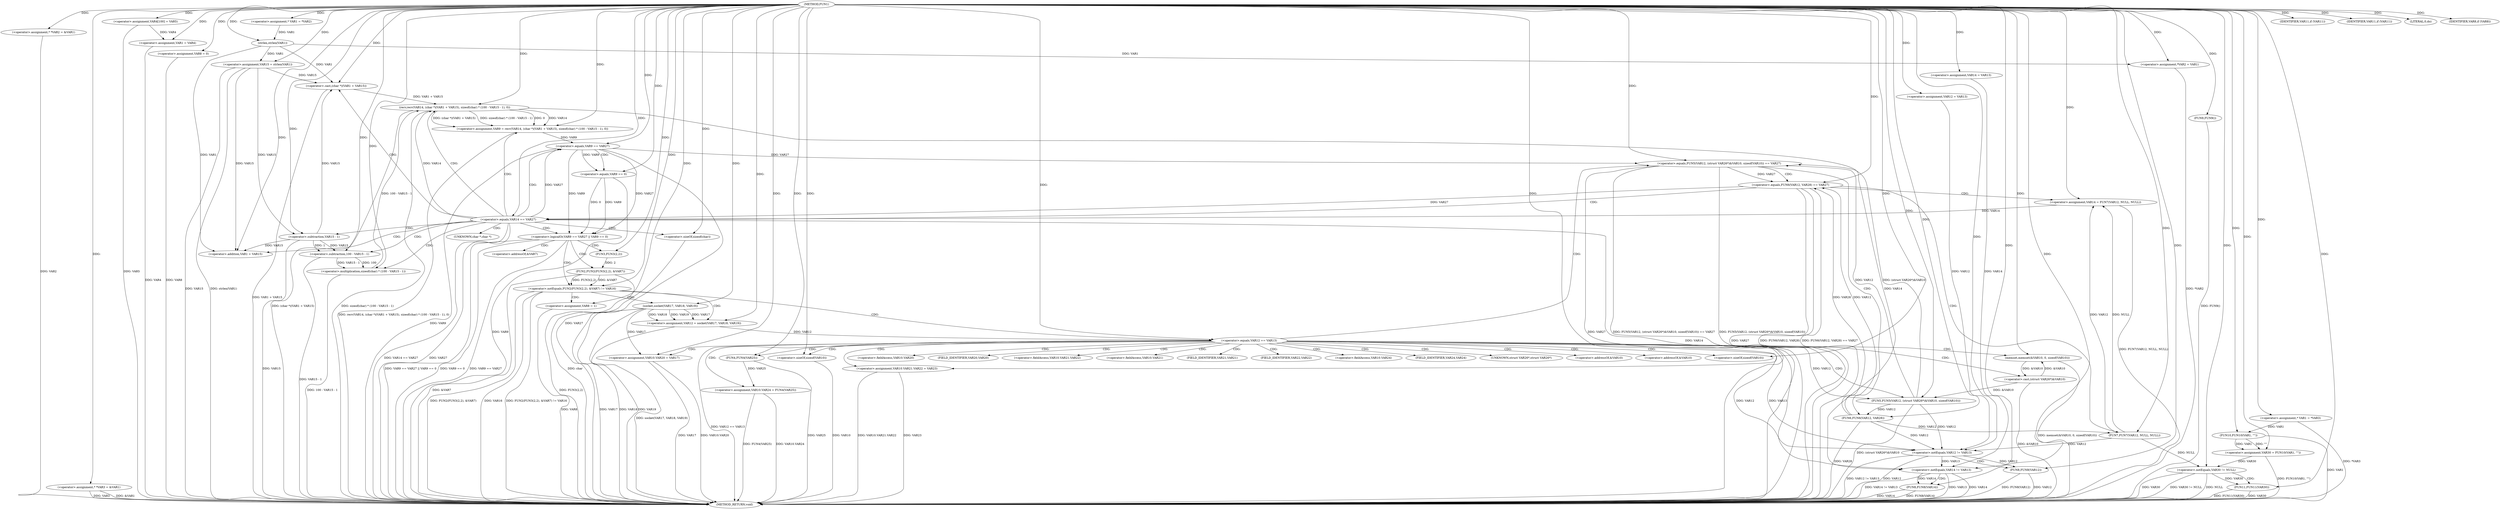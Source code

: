 digraph FUN1 {  
"1000100" [label = "(METHOD,FUN1)" ]
"1000310" [label = "(METHOD_RETURN,void)" ]
"1000104" [label = "(<operator>.assignment,* *VAR2 = &VAR1)" ]
"1000109" [label = "(<operator>.assignment,* *VAR3 = &VAR1)" ]
"1000114" [label = "(<operator>.assignment,VAR4[100] = VAR5)" ]
"1000117" [label = "(<operator>.assignment,VAR1 = VAR4)" ]
"1000122" [label = "(<operator>.assignment,* VAR1 = *VAR2)" ]
"1000129" [label = "(<operator>.assignment,VAR8 = 0)" ]
"1000136" [label = "(<operator>.assignment,VAR12 = VAR13)" ]
"1000140" [label = "(<operator>.assignment,VAR14 = VAR13)" ]
"1000144" [label = "(<operator>.assignment,VAR15 = strlen(VAR1))" ]
"1000146" [label = "(strlen,strlen(VAR1))" ]
"1000151" [label = "(<operator>.notEquals,FUN2(FUN3(2,2), &VAR7) != VAR16)" ]
"1000152" [label = "(FUN2,FUN2(FUN3(2,2), &VAR7))" ]
"1000153" [label = "(FUN3,FUN3(2,2))" ]
"1000161" [label = "(<operator>.assignment,VAR8 = 1)" ]
"1000164" [label = "(<operator>.assignment,VAR12 = socket(VAR17, VAR18, VAR19))" ]
"1000166" [label = "(socket,socket(VAR17, VAR18, VAR19))" ]
"1000171" [label = "(<operator>.equals,VAR12 == VAR13)" ]
"1000176" [label = "(memset,memset(&VAR10, 0, sizeof(VAR10)))" ]
"1000180" [label = "(<operator>.sizeOf,sizeof(VAR10))" ]
"1000182" [label = "(<operator>.assignment,VAR10.VAR20 = VAR17)" ]
"1000187" [label = "(<operator>.assignment,VAR10.VAR21.VAR22 = VAR23)" ]
"1000194" [label = "(<operator>.assignment,VAR10.VAR24 = FUN4(VAR25))" ]
"1000198" [label = "(FUN4,FUN4(VAR25))" ]
"1000201" [label = "(<operator>.equals,FUN5(VAR12, (struct VAR26*)&VAR10, sizeof(VAR10)) == VAR27)" ]
"1000202" [label = "(FUN5,FUN5(VAR12, (struct VAR26*)&VAR10, sizeof(VAR10)))" ]
"1000204" [label = "(<operator>.cast,(struct VAR26*)&VAR10)" ]
"1000208" [label = "(<operator>.sizeOf,sizeof(VAR10))" ]
"1000214" [label = "(<operator>.equals,FUN6(VAR12, VAR28) == VAR27)" ]
"1000215" [label = "(FUN6,FUN6(VAR12, VAR28))" ]
"1000221" [label = "(<operator>.assignment,VAR14 = FUN7(VAR12, NULL, NULL))" ]
"1000223" [label = "(FUN7,FUN7(VAR12, NULL, NULL))" ]
"1000228" [label = "(<operator>.equals,VAR14 == VAR27)" ]
"1000233" [label = "(<operator>.assignment,VAR9 = recv(VAR14, (char *)(VAR1 + VAR15), sizeof(char) * (100 - VAR15 - 1), 0))" ]
"1000235" [label = "(recv,recv(VAR14, (char *)(VAR1 + VAR15), sizeof(char) * (100 - VAR15 - 1), 0))" ]
"1000237" [label = "(<operator>.cast,(char *)(VAR1 + VAR15))" ]
"1000239" [label = "(<operator>.addition,VAR1 + VAR15)" ]
"1000242" [label = "(<operator>.multiplication,sizeof(char) * (100 - VAR15 - 1))" ]
"1000243" [label = "(<operator>.sizeOf,sizeof(char))" ]
"1000245" [label = "(<operator>.subtraction,100 - VAR15 - 1)" ]
"1000247" [label = "(<operator>.subtraction,VAR15 - 1)" ]
"1000252" [label = "(<operator>.logicalOr,VAR9 == VAR27 || VAR9 == 0)" ]
"1000253" [label = "(<operator>.equals,VAR9 == VAR27)" ]
"1000256" [label = "(<operator>.equals,VAR9 == 0)" ]
"1000262" [label = "(IDENTIFIER,VAR11,if (VAR11))" ]
"1000265" [label = "(IDENTIFIER,VAR11,if (VAR11))" ]
"1000267" [label = "(LITERAL,0,do)" ]
"1000269" [label = "(<operator>.notEquals,VAR12 != VAR13)" ]
"1000273" [label = "(FUN8,FUN8(VAR12))" ]
"1000276" [label = "(<operator>.notEquals,VAR14 != VAR13)" ]
"1000280" [label = "(FUN8,FUN8(VAR14))" ]
"1000283" [label = "(IDENTIFIER,VAR8,if (VAR8))" ]
"1000285" [label = "(FUN9,FUN9())" ]
"1000286" [label = "(<operator>.assignment,*VAR2 = VAR1)" ]
"1000292" [label = "(<operator>.assignment,* VAR1 = *VAR3)" ]
"1000298" [label = "(<operator>.assignment,VAR30 = FUN10(VAR1, \"\"))" ]
"1000300" [label = "(FUN10,FUN10(VAR1, \"\"))" ]
"1000304" [label = "(<operator>.notEquals,VAR30 != NULL)" ]
"1000308" [label = "(FUN11,FUN11(VAR30))" ]
"1000156" [label = "(<operator>.addressOf,&VAR7)" ]
"1000177" [label = "(<operator>.addressOf,&VAR10)" ]
"1000183" [label = "(<operator>.fieldAccess,VAR10.VAR20)" ]
"1000185" [label = "(FIELD_IDENTIFIER,VAR20,VAR20)" ]
"1000188" [label = "(<operator>.fieldAccess,VAR10.VAR21.VAR22)" ]
"1000189" [label = "(<operator>.fieldAccess,VAR10.VAR21)" ]
"1000191" [label = "(FIELD_IDENTIFIER,VAR21,VAR21)" ]
"1000192" [label = "(FIELD_IDENTIFIER,VAR22,VAR22)" ]
"1000195" [label = "(<operator>.fieldAccess,VAR10.VAR24)" ]
"1000197" [label = "(FIELD_IDENTIFIER,VAR24,VAR24)" ]
"1000205" [label = "(UNKNOWN,struct VAR26*,struct VAR26*)" ]
"1000206" [label = "(<operator>.addressOf,&VAR10)" ]
"1000238" [label = "(UNKNOWN,char *,char *)" ]
  "1000286" -> "1000310"  [ label = "DDG: *VAR2"] 
  "1000104" -> "1000310"  [ label = "DDG: VAR2"] 
  "1000300" -> "1000310"  [ label = "DDG: VAR1"] 
  "1000152" -> "1000310"  [ label = "DDG: FUN3(2,2)"] 
  "1000276" -> "1000310"  [ label = "DDG: VAR13"] 
  "1000152" -> "1000310"  [ label = "DDG: &VAR7"] 
  "1000187" -> "1000310"  [ label = "DDG: VAR10.VAR21.VAR22"] 
  "1000247" -> "1000310"  [ label = "DDG: VAR15"] 
  "1000166" -> "1000310"  [ label = "DDG: VAR18"] 
  "1000129" -> "1000310"  [ label = "DDG: VAR8"] 
  "1000308" -> "1000310"  [ label = "DDG: VAR30"] 
  "1000182" -> "1000310"  [ label = "DDG: VAR17"] 
  "1000201" -> "1000310"  [ label = "DDG: FUN5(VAR12, (struct VAR26*)&VAR10, sizeof(VAR10)) == VAR27"] 
  "1000221" -> "1000310"  [ label = "DDG: FUN7(VAR12, NULL, NULL)"] 
  "1000235" -> "1000310"  [ label = "DDG: (char *)(VAR1 + VAR15)"] 
  "1000208" -> "1000310"  [ label = "DDG: VAR10"] 
  "1000285" -> "1000310"  [ label = "DDG: FUN9()"] 
  "1000201" -> "1000310"  [ label = "DDG: VAR27"] 
  "1000292" -> "1000310"  [ label = "DDG: *VAR3"] 
  "1000151" -> "1000310"  [ label = "DDG: FUN2(FUN3(2,2), &VAR7) != VAR16"] 
  "1000237" -> "1000310"  [ label = "DDG: VAR1 + VAR15"] 
  "1000252" -> "1000310"  [ label = "DDG: VAR9 == VAR27"] 
  "1000166" -> "1000310"  [ label = "DDG: VAR19"] 
  "1000233" -> "1000310"  [ label = "DDG: recv(VAR14, (char *)(VAR1 + VAR15), sizeof(char) * (100 - VAR15 - 1), 0)"] 
  "1000280" -> "1000310"  [ label = "DDG: FUN8(VAR14)"] 
  "1000304" -> "1000310"  [ label = "DDG: VAR30 != NULL"] 
  "1000253" -> "1000310"  [ label = "DDG: VAR27"] 
  "1000215" -> "1000310"  [ label = "DDG: VAR28"] 
  "1000228" -> "1000310"  [ label = "DDG: VAR14 == VAR27"] 
  "1000214" -> "1000310"  [ label = "DDG: FUN6(VAR12, VAR28) == VAR27"] 
  "1000253" -> "1000310"  [ label = "DDG: VAR9"] 
  "1000304" -> "1000310"  [ label = "DDG: VAR30"] 
  "1000204" -> "1000310"  [ label = "DDG: &VAR10"] 
  "1000194" -> "1000310"  [ label = "DDG: VAR10.VAR24"] 
  "1000151" -> "1000310"  [ label = "DDG: FUN2(FUN3(2,2), &VAR7)"] 
  "1000269" -> "1000310"  [ label = "DDG: VAR12 != VAR13"] 
  "1000164" -> "1000310"  [ label = "DDG: socket(VAR17, VAR18, VAR19)"] 
  "1000252" -> "1000310"  [ label = "DDG: VAR9 == VAR27 || VAR9 == 0"] 
  "1000151" -> "1000310"  [ label = "DDG: VAR16"] 
  "1000166" -> "1000310"  [ label = "DDG: VAR17"] 
  "1000214" -> "1000310"  [ label = "DDG: VAR27"] 
  "1000273" -> "1000310"  [ label = "DDG: VAR12"] 
  "1000304" -> "1000310"  [ label = "DDG: NULL"] 
  "1000176" -> "1000310"  [ label = "DDG: memset(&VAR10, 0, sizeof(VAR10))"] 
  "1000276" -> "1000310"  [ label = "DDG: VAR14 != VAR13"] 
  "1000298" -> "1000310"  [ label = "DDG: FUN10(VAR1, \"\")"] 
  "1000198" -> "1000310"  [ label = "DDG: VAR25"] 
  "1000273" -> "1000310"  [ label = "DDG: FUN8(VAR12)"] 
  "1000187" -> "1000310"  [ label = "DDG: VAR23"] 
  "1000280" -> "1000310"  [ label = "DDG: VAR14"] 
  "1000109" -> "1000310"  [ label = "DDG: VAR3"] 
  "1000228" -> "1000310"  [ label = "DDG: VAR27"] 
  "1000276" -> "1000310"  [ label = "DDG: VAR14"] 
  "1000235" -> "1000310"  [ label = "DDG: sizeof(char) * (100 - VAR15 - 1)"] 
  "1000144" -> "1000310"  [ label = "DDG: VAR15"] 
  "1000171" -> "1000310"  [ label = "DDG: VAR12 == VAR13"] 
  "1000214" -> "1000310"  [ label = "DDG: FUN6(VAR12, VAR28)"] 
  "1000243" -> "1000310"  [ label = "DDG: char"] 
  "1000269" -> "1000310"  [ label = "DDG: VAR12"] 
  "1000256" -> "1000310"  [ label = "DDG: VAR9"] 
  "1000242" -> "1000310"  [ label = "DDG: 100 - VAR15 - 1"] 
  "1000252" -> "1000310"  [ label = "DDG: VAR9 == 0"] 
  "1000117" -> "1000310"  [ label = "DDG: VAR4"] 
  "1000308" -> "1000310"  [ label = "DDG: FUN11(VAR30)"] 
  "1000161" -> "1000310"  [ label = "DDG: VAR8"] 
  "1000144" -> "1000310"  [ label = "DDG: strlen(VAR1)"] 
  "1000114" -> "1000310"  [ label = "DDG: VAR5"] 
  "1000182" -> "1000310"  [ label = "DDG: VAR10.VAR20"] 
  "1000109" -> "1000310"  [ label = "DDG: &VAR1"] 
  "1000245" -> "1000310"  [ label = "DDG: VAR15 - 1"] 
  "1000201" -> "1000310"  [ label = "DDG: FUN5(VAR12, (struct VAR26*)&VAR10, sizeof(VAR10))"] 
  "1000202" -> "1000310"  [ label = "DDG: (struct VAR26*)&VAR10"] 
  "1000194" -> "1000310"  [ label = "DDG: FUN4(VAR25)"] 
  "1000100" -> "1000104"  [ label = "DDG: "] 
  "1000100" -> "1000109"  [ label = "DDG: "] 
  "1000100" -> "1000114"  [ label = "DDG: "] 
  "1000114" -> "1000117"  [ label = "DDG: VAR4"] 
  "1000100" -> "1000117"  [ label = "DDG: "] 
  "1000100" -> "1000122"  [ label = "DDG: "] 
  "1000100" -> "1000129"  [ label = "DDG: "] 
  "1000100" -> "1000136"  [ label = "DDG: "] 
  "1000100" -> "1000140"  [ label = "DDG: "] 
  "1000146" -> "1000144"  [ label = "DDG: VAR1"] 
  "1000100" -> "1000144"  [ label = "DDG: "] 
  "1000122" -> "1000146"  [ label = "DDG: VAR1"] 
  "1000100" -> "1000146"  [ label = "DDG: "] 
  "1000152" -> "1000151"  [ label = "DDG: FUN3(2,2)"] 
  "1000152" -> "1000151"  [ label = "DDG: &VAR7"] 
  "1000153" -> "1000152"  [ label = "DDG: 2"] 
  "1000100" -> "1000153"  [ label = "DDG: "] 
  "1000100" -> "1000151"  [ label = "DDG: "] 
  "1000100" -> "1000161"  [ label = "DDG: "] 
  "1000166" -> "1000164"  [ label = "DDG: VAR17"] 
  "1000166" -> "1000164"  [ label = "DDG: VAR18"] 
  "1000166" -> "1000164"  [ label = "DDG: VAR19"] 
  "1000100" -> "1000164"  [ label = "DDG: "] 
  "1000100" -> "1000166"  [ label = "DDG: "] 
  "1000164" -> "1000171"  [ label = "DDG: VAR12"] 
  "1000100" -> "1000171"  [ label = "DDG: "] 
  "1000204" -> "1000176"  [ label = "DDG: &VAR10"] 
  "1000100" -> "1000176"  [ label = "DDG: "] 
  "1000100" -> "1000180"  [ label = "DDG: "] 
  "1000166" -> "1000182"  [ label = "DDG: VAR17"] 
  "1000100" -> "1000182"  [ label = "DDG: "] 
  "1000100" -> "1000187"  [ label = "DDG: "] 
  "1000198" -> "1000194"  [ label = "DDG: VAR25"] 
  "1000100" -> "1000198"  [ label = "DDG: "] 
  "1000202" -> "1000201"  [ label = "DDG: VAR12"] 
  "1000202" -> "1000201"  [ label = "DDG: (struct VAR26*)&VAR10"] 
  "1000171" -> "1000202"  [ label = "DDG: VAR12"] 
  "1000100" -> "1000202"  [ label = "DDG: "] 
  "1000204" -> "1000202"  [ label = "DDG: &VAR10"] 
  "1000176" -> "1000204"  [ label = "DDG: &VAR10"] 
  "1000100" -> "1000208"  [ label = "DDG: "] 
  "1000253" -> "1000201"  [ label = "DDG: VAR27"] 
  "1000100" -> "1000201"  [ label = "DDG: "] 
  "1000215" -> "1000214"  [ label = "DDG: VAR12"] 
  "1000215" -> "1000214"  [ label = "DDG: VAR28"] 
  "1000202" -> "1000215"  [ label = "DDG: VAR12"] 
  "1000100" -> "1000215"  [ label = "DDG: "] 
  "1000201" -> "1000214"  [ label = "DDG: VAR27"] 
  "1000100" -> "1000214"  [ label = "DDG: "] 
  "1000223" -> "1000221"  [ label = "DDG: VAR12"] 
  "1000223" -> "1000221"  [ label = "DDG: NULL"] 
  "1000100" -> "1000221"  [ label = "DDG: "] 
  "1000215" -> "1000223"  [ label = "DDG: VAR12"] 
  "1000100" -> "1000223"  [ label = "DDG: "] 
  "1000221" -> "1000228"  [ label = "DDG: VAR14"] 
  "1000100" -> "1000228"  [ label = "DDG: "] 
  "1000214" -> "1000228"  [ label = "DDG: VAR27"] 
  "1000235" -> "1000233"  [ label = "DDG: VAR14"] 
  "1000235" -> "1000233"  [ label = "DDG: (char *)(VAR1 + VAR15)"] 
  "1000235" -> "1000233"  [ label = "DDG: sizeof(char) * (100 - VAR15 - 1)"] 
  "1000235" -> "1000233"  [ label = "DDG: 0"] 
  "1000100" -> "1000233"  [ label = "DDG: "] 
  "1000228" -> "1000235"  [ label = "DDG: VAR14"] 
  "1000100" -> "1000235"  [ label = "DDG: "] 
  "1000237" -> "1000235"  [ label = "DDG: VAR1 + VAR15"] 
  "1000146" -> "1000237"  [ label = "DDG: VAR1"] 
  "1000100" -> "1000237"  [ label = "DDG: "] 
  "1000247" -> "1000237"  [ label = "DDG: VAR15"] 
  "1000144" -> "1000237"  [ label = "DDG: VAR15"] 
  "1000146" -> "1000239"  [ label = "DDG: VAR1"] 
  "1000100" -> "1000239"  [ label = "DDG: "] 
  "1000247" -> "1000239"  [ label = "DDG: VAR15"] 
  "1000144" -> "1000239"  [ label = "DDG: VAR15"] 
  "1000242" -> "1000235"  [ label = "DDG: 100 - VAR15 - 1"] 
  "1000100" -> "1000242"  [ label = "DDG: "] 
  "1000100" -> "1000243"  [ label = "DDG: "] 
  "1000245" -> "1000242"  [ label = "DDG: 100"] 
  "1000245" -> "1000242"  [ label = "DDG: VAR15 - 1"] 
  "1000100" -> "1000245"  [ label = "DDG: "] 
  "1000247" -> "1000245"  [ label = "DDG: VAR15"] 
  "1000247" -> "1000245"  [ label = "DDG: 1"] 
  "1000100" -> "1000247"  [ label = "DDG: "] 
  "1000144" -> "1000247"  [ label = "DDG: VAR15"] 
  "1000253" -> "1000252"  [ label = "DDG: VAR9"] 
  "1000253" -> "1000252"  [ label = "DDG: VAR27"] 
  "1000233" -> "1000253"  [ label = "DDG: VAR9"] 
  "1000100" -> "1000253"  [ label = "DDG: "] 
  "1000228" -> "1000253"  [ label = "DDG: VAR27"] 
  "1000256" -> "1000252"  [ label = "DDG: VAR9"] 
  "1000256" -> "1000252"  [ label = "DDG: 0"] 
  "1000253" -> "1000256"  [ label = "DDG: VAR9"] 
  "1000100" -> "1000256"  [ label = "DDG: "] 
  "1000100" -> "1000262"  [ label = "DDG: "] 
  "1000100" -> "1000265"  [ label = "DDG: "] 
  "1000100" -> "1000267"  [ label = "DDG: "] 
  "1000171" -> "1000269"  [ label = "DDG: VAR12"] 
  "1000215" -> "1000269"  [ label = "DDG: VAR12"] 
  "1000202" -> "1000269"  [ label = "DDG: VAR12"] 
  "1000136" -> "1000269"  [ label = "DDG: VAR12"] 
  "1000223" -> "1000269"  [ label = "DDG: VAR12"] 
  "1000100" -> "1000269"  [ label = "DDG: "] 
  "1000171" -> "1000269"  [ label = "DDG: VAR13"] 
  "1000269" -> "1000273"  [ label = "DDG: VAR12"] 
  "1000100" -> "1000273"  [ label = "DDG: "] 
  "1000235" -> "1000276"  [ label = "DDG: VAR14"] 
  "1000140" -> "1000276"  [ label = "DDG: VAR14"] 
  "1000228" -> "1000276"  [ label = "DDG: VAR14"] 
  "1000100" -> "1000276"  [ label = "DDG: "] 
  "1000269" -> "1000276"  [ label = "DDG: VAR13"] 
  "1000276" -> "1000280"  [ label = "DDG: VAR14"] 
  "1000100" -> "1000280"  [ label = "DDG: "] 
  "1000100" -> "1000283"  [ label = "DDG: "] 
  "1000100" -> "1000285"  [ label = "DDG: "] 
  "1000146" -> "1000286"  [ label = "DDG: VAR1"] 
  "1000100" -> "1000286"  [ label = "DDG: "] 
  "1000100" -> "1000292"  [ label = "DDG: "] 
  "1000300" -> "1000298"  [ label = "DDG: VAR1"] 
  "1000300" -> "1000298"  [ label = "DDG: \"\""] 
  "1000100" -> "1000298"  [ label = "DDG: "] 
  "1000292" -> "1000300"  [ label = "DDG: VAR1"] 
  "1000100" -> "1000300"  [ label = "DDG: "] 
  "1000298" -> "1000304"  [ label = "DDG: VAR30"] 
  "1000100" -> "1000304"  [ label = "DDG: "] 
  "1000223" -> "1000304"  [ label = "DDG: NULL"] 
  "1000304" -> "1000308"  [ label = "DDG: VAR30"] 
  "1000100" -> "1000308"  [ label = "DDG: "] 
  "1000151" -> "1000164"  [ label = "CDG: "] 
  "1000151" -> "1000161"  [ label = "CDG: "] 
  "1000151" -> "1000166"  [ label = "CDG: "] 
  "1000151" -> "1000171"  [ label = "CDG: "] 
  "1000171" -> "1000191"  [ label = "CDG: "] 
  "1000171" -> "1000208"  [ label = "CDG: "] 
  "1000171" -> "1000182"  [ label = "CDG: "] 
  "1000171" -> "1000197"  [ label = "CDG: "] 
  "1000171" -> "1000180"  [ label = "CDG: "] 
  "1000171" -> "1000183"  [ label = "CDG: "] 
  "1000171" -> "1000204"  [ label = "CDG: "] 
  "1000171" -> "1000188"  [ label = "CDG: "] 
  "1000171" -> "1000206"  [ label = "CDG: "] 
  "1000171" -> "1000201"  [ label = "CDG: "] 
  "1000171" -> "1000194"  [ label = "CDG: "] 
  "1000171" -> "1000192"  [ label = "CDG: "] 
  "1000171" -> "1000176"  [ label = "CDG: "] 
  "1000171" -> "1000198"  [ label = "CDG: "] 
  "1000171" -> "1000187"  [ label = "CDG: "] 
  "1000171" -> "1000185"  [ label = "CDG: "] 
  "1000171" -> "1000195"  [ label = "CDG: "] 
  "1000171" -> "1000189"  [ label = "CDG: "] 
  "1000171" -> "1000205"  [ label = "CDG: "] 
  "1000171" -> "1000202"  [ label = "CDG: "] 
  "1000171" -> "1000177"  [ label = "CDG: "] 
  "1000201" -> "1000214"  [ label = "CDG: "] 
  "1000201" -> "1000215"  [ label = "CDG: "] 
  "1000214" -> "1000221"  [ label = "CDG: "] 
  "1000214" -> "1000223"  [ label = "CDG: "] 
  "1000214" -> "1000228"  [ label = "CDG: "] 
  "1000228" -> "1000238"  [ label = "CDG: "] 
  "1000228" -> "1000233"  [ label = "CDG: "] 
  "1000228" -> "1000243"  [ label = "CDG: "] 
  "1000228" -> "1000242"  [ label = "CDG: "] 
  "1000228" -> "1000235"  [ label = "CDG: "] 
  "1000228" -> "1000245"  [ label = "CDG: "] 
  "1000228" -> "1000247"  [ label = "CDG: "] 
  "1000228" -> "1000239"  [ label = "CDG: "] 
  "1000228" -> "1000253"  [ label = "CDG: "] 
  "1000228" -> "1000252"  [ label = "CDG: "] 
  "1000228" -> "1000237"  [ label = "CDG: "] 
  "1000252" -> "1000156"  [ label = "CDG: "] 
  "1000252" -> "1000151"  [ label = "CDG: "] 
  "1000252" -> "1000153"  [ label = "CDG: "] 
  "1000252" -> "1000152"  [ label = "CDG: "] 
  "1000253" -> "1000256"  [ label = "CDG: "] 
  "1000269" -> "1000273"  [ label = "CDG: "] 
  "1000276" -> "1000280"  [ label = "CDG: "] 
  "1000304" -> "1000308"  [ label = "CDG: "] 
}
